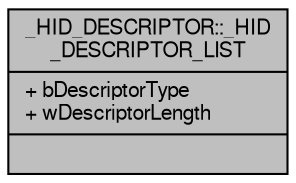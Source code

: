digraph "_HID_DESCRIPTOR::_HID_DESCRIPTOR_LIST"
{
  edge [fontname="FreeSans",fontsize="10",labelfontname="FreeSans",labelfontsize="10"];
  node [fontname="FreeSans",fontsize="10",shape=record];
  Node1 [label="{_HID_DESCRIPTOR::_HID\l_DESCRIPTOR_LIST\n|+ bDescriptorType\l+ wDescriptorLength\l|}",height=0.2,width=0.4,color="black", fillcolor="grey75", style="filled", fontcolor="black"];
}
